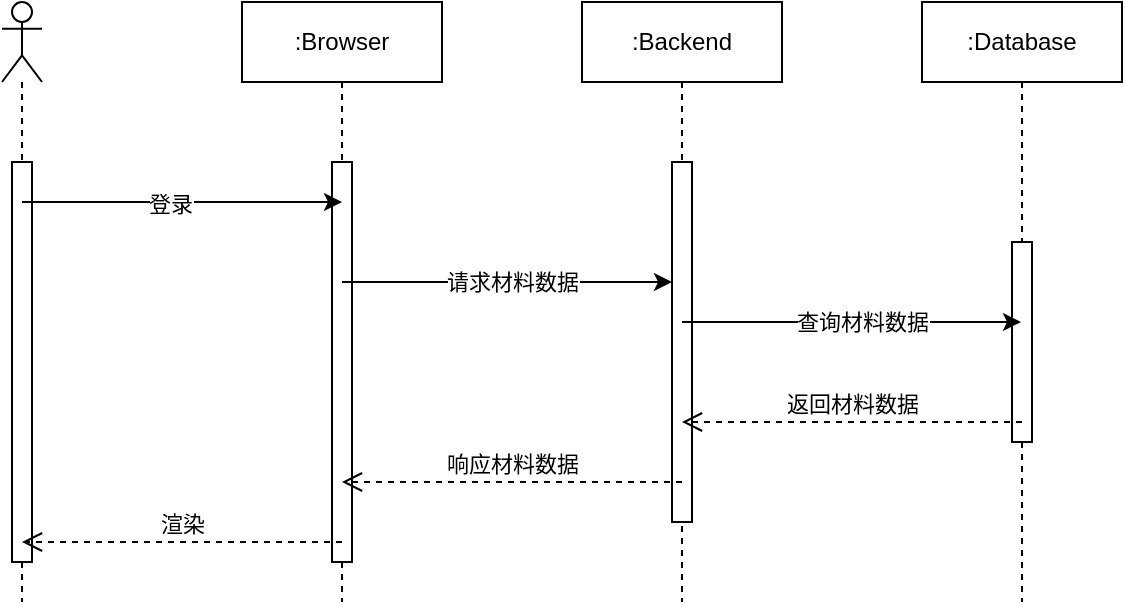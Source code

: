 <mxfile version="24.4.4" type="github">
  <diagram name="第 1 页" id="N2oKB-FvuvzZHL9Na9EV">
    <mxGraphModel dx="1034" dy="509" grid="1" gridSize="10" guides="1" tooltips="1" connect="1" arrows="1" fold="1" page="1" pageScale="1" pageWidth="1169" pageHeight="1654" math="0" shadow="0">
      <root>
        <mxCell id="0" />
        <mxCell id="1" parent="0" />
        <mxCell id="lJV54YVrIOJOn2Rj6bDP-1" value="" style="shape=umlLifeline;perimeter=lifelinePerimeter;whiteSpace=wrap;html=1;container=1;dropTarget=0;collapsible=0;recursiveResize=0;outlineConnect=0;portConstraint=eastwest;newEdgeStyle={&quot;curved&quot;:0,&quot;rounded&quot;:0};participant=umlActor;" vertex="1" parent="1">
          <mxGeometry x="210" y="70" width="20" height="300" as="geometry" />
        </mxCell>
        <mxCell id="lJV54YVrIOJOn2Rj6bDP-2" value="" style="html=1;points=[[0,0,0,0,5],[0,1,0,0,-5],[1,0,0,0,5],[1,1,0,0,-5]];perimeter=orthogonalPerimeter;outlineConnect=0;targetShapes=umlLifeline;portConstraint=eastwest;newEdgeStyle={&quot;curved&quot;:0,&quot;rounded&quot;:0};" vertex="1" parent="lJV54YVrIOJOn2Rj6bDP-1">
          <mxGeometry x="5" y="80" width="10" height="200" as="geometry" />
        </mxCell>
        <mxCell id="lJV54YVrIOJOn2Rj6bDP-3" value=":Browser" style="shape=umlLifeline;perimeter=lifelinePerimeter;whiteSpace=wrap;html=1;container=1;dropTarget=0;collapsible=0;recursiveResize=0;outlineConnect=0;portConstraint=eastwest;newEdgeStyle={&quot;curved&quot;:0,&quot;rounded&quot;:0};" vertex="1" parent="1">
          <mxGeometry x="330" y="70" width="100" height="300" as="geometry" />
        </mxCell>
        <mxCell id="lJV54YVrIOJOn2Rj6bDP-9" value="" style="html=1;points=[[0,0,0,0,5],[0,1,0,0,-5],[1,0,0,0,5],[1,1,0,0,-5]];perimeter=orthogonalPerimeter;outlineConnect=0;targetShapes=umlLifeline;portConstraint=eastwest;newEdgeStyle={&quot;curved&quot;:0,&quot;rounded&quot;:0};" vertex="1" parent="lJV54YVrIOJOn2Rj6bDP-3">
          <mxGeometry x="45" y="80" width="10" height="200" as="geometry" />
        </mxCell>
        <mxCell id="lJV54YVrIOJOn2Rj6bDP-4" value=":Backend" style="shape=umlLifeline;perimeter=lifelinePerimeter;whiteSpace=wrap;html=1;container=1;dropTarget=0;collapsible=0;recursiveResize=0;outlineConnect=0;portConstraint=eastwest;newEdgeStyle={&quot;curved&quot;:0,&quot;rounded&quot;:0};" vertex="1" parent="1">
          <mxGeometry x="500" y="70" width="100" height="300" as="geometry" />
        </mxCell>
        <mxCell id="lJV54YVrIOJOn2Rj6bDP-13" value="" style="html=1;points=[[0,0,0,0,5],[0,1,0,0,-5],[1,0,0,0,5],[1,1,0,0,-5]];perimeter=orthogonalPerimeter;outlineConnect=0;targetShapes=umlLifeline;portConstraint=eastwest;newEdgeStyle={&quot;curved&quot;:0,&quot;rounded&quot;:0};" vertex="1" parent="lJV54YVrIOJOn2Rj6bDP-4">
          <mxGeometry x="45" y="80" width="10" height="180" as="geometry" />
        </mxCell>
        <mxCell id="lJV54YVrIOJOn2Rj6bDP-8" value=":Database" style="shape=umlLifeline;perimeter=lifelinePerimeter;whiteSpace=wrap;html=1;container=1;dropTarget=0;collapsible=0;recursiveResize=0;outlineConnect=0;portConstraint=eastwest;newEdgeStyle={&quot;curved&quot;:0,&quot;rounded&quot;:0};" vertex="1" parent="1">
          <mxGeometry x="670" y="70" width="100" height="300" as="geometry" />
        </mxCell>
        <mxCell id="lJV54YVrIOJOn2Rj6bDP-15" value="" style="html=1;points=[[0,0,0,0,5],[0,1,0,0,-5],[1,0,0,0,5],[1,1,0,0,-5]];perimeter=orthogonalPerimeter;outlineConnect=0;targetShapes=umlLifeline;portConstraint=eastwest;newEdgeStyle={&quot;curved&quot;:0,&quot;rounded&quot;:0};" vertex="1" parent="lJV54YVrIOJOn2Rj6bDP-8">
          <mxGeometry x="45" y="120" width="10" height="100" as="geometry" />
        </mxCell>
        <mxCell id="lJV54YVrIOJOn2Rj6bDP-10" value="" style="endArrow=classic;html=1;rounded=0;" edge="1" parent="1">
          <mxGeometry width="50" height="50" relative="1" as="geometry">
            <mxPoint x="220" y="170" as="sourcePoint" />
            <mxPoint x="380" y="170" as="targetPoint" />
          </mxGeometry>
        </mxCell>
        <mxCell id="lJV54YVrIOJOn2Rj6bDP-11" value="登录" style="edgeLabel;html=1;align=center;verticalAlign=middle;resizable=0;points=[];" vertex="1" connectable="0" parent="lJV54YVrIOJOn2Rj6bDP-10">
          <mxGeometry x="-0.079" y="-1" relative="1" as="geometry">
            <mxPoint as="offset" />
          </mxGeometry>
        </mxCell>
        <mxCell id="lJV54YVrIOJOn2Rj6bDP-12" value="" style="endArrow=classic;html=1;rounded=0;" edge="1" parent="1" target="lJV54YVrIOJOn2Rj6bDP-13">
          <mxGeometry width="50" height="50" relative="1" as="geometry">
            <mxPoint x="380" y="210" as="sourcePoint" />
            <mxPoint x="430" y="160" as="targetPoint" />
          </mxGeometry>
        </mxCell>
        <mxCell id="lJV54YVrIOJOn2Rj6bDP-14" value="请求材料数据" style="edgeLabel;html=1;align=center;verticalAlign=middle;resizable=0;points=[];" vertex="1" connectable="0" parent="lJV54YVrIOJOn2Rj6bDP-12">
          <mxGeometry x="0.026" relative="1" as="geometry">
            <mxPoint as="offset" />
          </mxGeometry>
        </mxCell>
        <mxCell id="lJV54YVrIOJOn2Rj6bDP-16" value="" style="endArrow=classic;html=1;rounded=0;" edge="1" parent="1">
          <mxGeometry width="50" height="50" relative="1" as="geometry">
            <mxPoint x="550" y="230" as="sourcePoint" />
            <mxPoint x="719.5" y="230" as="targetPoint" />
          </mxGeometry>
        </mxCell>
        <mxCell id="lJV54YVrIOJOn2Rj6bDP-17" value="查询材料数据" style="edgeLabel;html=1;align=center;verticalAlign=middle;resizable=0;points=[];" vertex="1" connectable="0" parent="lJV54YVrIOJOn2Rj6bDP-16">
          <mxGeometry x="0.27" y="-3" relative="1" as="geometry">
            <mxPoint x="-18" y="-3" as="offset" />
          </mxGeometry>
        </mxCell>
        <mxCell id="lJV54YVrIOJOn2Rj6bDP-18" value="返回材料数据" style="html=1;verticalAlign=bottom;endArrow=open;dashed=1;endSize=8;curved=0;rounded=0;" edge="1" parent="1" target="lJV54YVrIOJOn2Rj6bDP-4">
          <mxGeometry relative="1" as="geometry">
            <mxPoint x="720" y="280" as="sourcePoint" />
            <mxPoint x="640" y="280" as="targetPoint" />
          </mxGeometry>
        </mxCell>
        <mxCell id="lJV54YVrIOJOn2Rj6bDP-21" value="响应材料数据" style="html=1;verticalAlign=bottom;endArrow=open;dashed=1;endSize=8;curved=0;rounded=0;" edge="1" parent="1" target="lJV54YVrIOJOn2Rj6bDP-3">
          <mxGeometry relative="1" as="geometry">
            <mxPoint x="550" y="310" as="sourcePoint" />
            <mxPoint x="470" y="310" as="targetPoint" />
          </mxGeometry>
        </mxCell>
        <mxCell id="lJV54YVrIOJOn2Rj6bDP-27" value="渲染" style="html=1;verticalAlign=bottom;endArrow=open;dashed=1;endSize=8;curved=0;rounded=0;" edge="1" parent="1" target="lJV54YVrIOJOn2Rj6bDP-1">
          <mxGeometry relative="1" as="geometry">
            <mxPoint x="380" y="340" as="sourcePoint" />
            <mxPoint x="300" y="340" as="targetPoint" />
          </mxGeometry>
        </mxCell>
      </root>
    </mxGraphModel>
  </diagram>
</mxfile>
